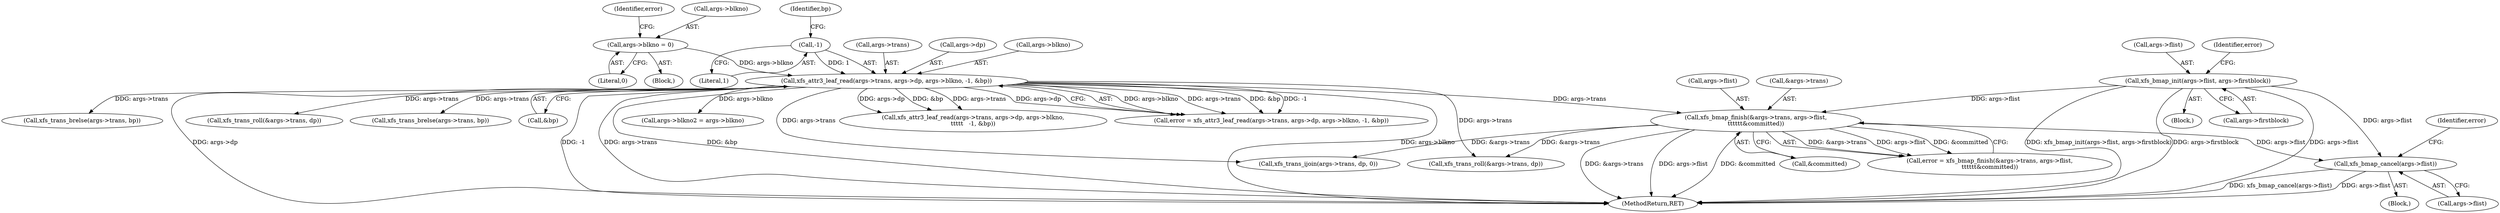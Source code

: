 digraph "0_linux_8275cdd0e7ac550dcce2b3ef6d2fb3b808c1ae59_0@pointer" {
"1000311" [label="(Call,xfs_bmap_cancel(args->flist))"];
"1000274" [label="(Call,xfs_bmap_init(args->flist, args->firstblock))"];
"1000291" [label="(Call,xfs_bmap_finish(&args->trans, args->flist,\n\t\t\t\t\t\t&committed))"];
"1000146" [label="(Call,xfs_attr3_leaf_read(args->trans, args->dp, args->blkno, -1, &bp))"];
"1000139" [label="(Call,args->blkno = 0)"];
"1000156" [label="(Call,-1)"];
"1000312" [label="(Call,args->flist)"];
"1000274" [label="(Call,xfs_bmap_init(args->flist, args->firstblock))"];
"1000125" [label="(Block,)"];
"1000145" [label="(Identifier,error)"];
"1000291" [label="(Call,xfs_bmap_finish(&args->trans, args->flist,\n\t\t\t\t\t\t&committed))"];
"1000299" [label="(Call,&committed)"];
"1000303" [label="(Block,)"];
"1000278" [label="(Call,args->firstblock)"];
"1000435" [label="(Call,xfs_attr3_leaf_read(args->trans, args->dp, args->blkno,\n\t\t\t\t\t   -1, &bp))"];
"1000157" [label="(Literal,1)"];
"1000144" [label="(Call,error = xfs_attr3_leaf_read(args->trans, args->dp, args->blkno, -1, &bp))"];
"1000180" [label="(Call,xfs_trans_brelse(args->trans, bp))"];
"1000275" [label="(Call,args->flist)"];
"1000311" [label="(Call,xfs_bmap_cancel(args->flist))"];
"1000319" [label="(Call,xfs_trans_ijoin(args->trans, dp, 0))"];
"1000147" [label="(Call,args->trans)"];
"1000156" [label="(Call,-1)"];
"1000150" [label="(Call,args->dp)"];
"1000345" [label="(Call,xfs_trans_roll(&args->trans, dp))"];
"1000200" [label="(Call,xfs_trans_brelse(args->trans, bp))"];
"1000159" [label="(Identifier,bp)"];
"1000282" [label="(Identifier,error)"];
"1000158" [label="(Call,&bp)"];
"1000273" [label="(Block,)"];
"1000289" [label="(Call,error = xfs_bmap_finish(&args->trans, args->flist,\n\t\t\t\t\t\t&committed))"];
"1000538" [label="(MethodReturn,RET)"];
"1000214" [label="(Call,args->blkno2 = args->blkno)"];
"1000296" [label="(Call,args->flist)"];
"1000316" [label="(Identifier,error)"];
"1000139" [label="(Call,args->blkno = 0)"];
"1000292" [label="(Call,&args->trans)"];
"1000143" [label="(Literal,0)"];
"1000146" [label="(Call,xfs_attr3_leaf_read(args->trans, args->dp, args->blkno, -1, &bp))"];
"1000153" [label="(Call,args->blkno)"];
"1000140" [label="(Call,args->blkno)"];
"1000327" [label="(Call,xfs_trans_roll(&args->trans, dp))"];
"1000311" -> "1000303"  [label="AST: "];
"1000311" -> "1000312"  [label="CFG: "];
"1000312" -> "1000311"  [label="AST: "];
"1000316" -> "1000311"  [label="CFG: "];
"1000311" -> "1000538"  [label="DDG: args->flist"];
"1000311" -> "1000538"  [label="DDG: xfs_bmap_cancel(args->flist)"];
"1000274" -> "1000311"  [label="DDG: args->flist"];
"1000291" -> "1000311"  [label="DDG: args->flist"];
"1000274" -> "1000273"  [label="AST: "];
"1000274" -> "1000278"  [label="CFG: "];
"1000275" -> "1000274"  [label="AST: "];
"1000278" -> "1000274"  [label="AST: "];
"1000282" -> "1000274"  [label="CFG: "];
"1000274" -> "1000538"  [label="DDG: args->flist"];
"1000274" -> "1000538"  [label="DDG: xfs_bmap_init(args->flist, args->firstblock)"];
"1000274" -> "1000538"  [label="DDG: args->firstblock"];
"1000274" -> "1000291"  [label="DDG: args->flist"];
"1000291" -> "1000289"  [label="AST: "];
"1000291" -> "1000299"  [label="CFG: "];
"1000292" -> "1000291"  [label="AST: "];
"1000296" -> "1000291"  [label="AST: "];
"1000299" -> "1000291"  [label="AST: "];
"1000289" -> "1000291"  [label="CFG: "];
"1000291" -> "1000538"  [label="DDG: &args->trans"];
"1000291" -> "1000538"  [label="DDG: args->flist"];
"1000291" -> "1000538"  [label="DDG: &committed"];
"1000291" -> "1000289"  [label="DDG: &args->trans"];
"1000291" -> "1000289"  [label="DDG: args->flist"];
"1000291" -> "1000289"  [label="DDG: &committed"];
"1000146" -> "1000291"  [label="DDG: args->trans"];
"1000291" -> "1000319"  [label="DDG: &args->trans"];
"1000291" -> "1000327"  [label="DDG: &args->trans"];
"1000146" -> "1000144"  [label="AST: "];
"1000146" -> "1000158"  [label="CFG: "];
"1000147" -> "1000146"  [label="AST: "];
"1000150" -> "1000146"  [label="AST: "];
"1000153" -> "1000146"  [label="AST: "];
"1000156" -> "1000146"  [label="AST: "];
"1000158" -> "1000146"  [label="AST: "];
"1000144" -> "1000146"  [label="CFG: "];
"1000146" -> "1000538"  [label="DDG: &bp"];
"1000146" -> "1000538"  [label="DDG: args->blkno"];
"1000146" -> "1000538"  [label="DDG: args->dp"];
"1000146" -> "1000538"  [label="DDG: -1"];
"1000146" -> "1000538"  [label="DDG: args->trans"];
"1000146" -> "1000144"  [label="DDG: args->blkno"];
"1000146" -> "1000144"  [label="DDG: args->trans"];
"1000146" -> "1000144"  [label="DDG: &bp"];
"1000146" -> "1000144"  [label="DDG: -1"];
"1000146" -> "1000144"  [label="DDG: args->dp"];
"1000139" -> "1000146"  [label="DDG: args->blkno"];
"1000156" -> "1000146"  [label="DDG: 1"];
"1000146" -> "1000180"  [label="DDG: args->trans"];
"1000146" -> "1000200"  [label="DDG: args->trans"];
"1000146" -> "1000214"  [label="DDG: args->blkno"];
"1000146" -> "1000319"  [label="DDG: args->trans"];
"1000146" -> "1000327"  [label="DDG: args->trans"];
"1000146" -> "1000345"  [label="DDG: args->trans"];
"1000146" -> "1000435"  [label="DDG: args->trans"];
"1000146" -> "1000435"  [label="DDG: args->dp"];
"1000146" -> "1000435"  [label="DDG: &bp"];
"1000139" -> "1000125"  [label="AST: "];
"1000139" -> "1000143"  [label="CFG: "];
"1000140" -> "1000139"  [label="AST: "];
"1000143" -> "1000139"  [label="AST: "];
"1000145" -> "1000139"  [label="CFG: "];
"1000156" -> "1000157"  [label="CFG: "];
"1000157" -> "1000156"  [label="AST: "];
"1000159" -> "1000156"  [label="CFG: "];
}
